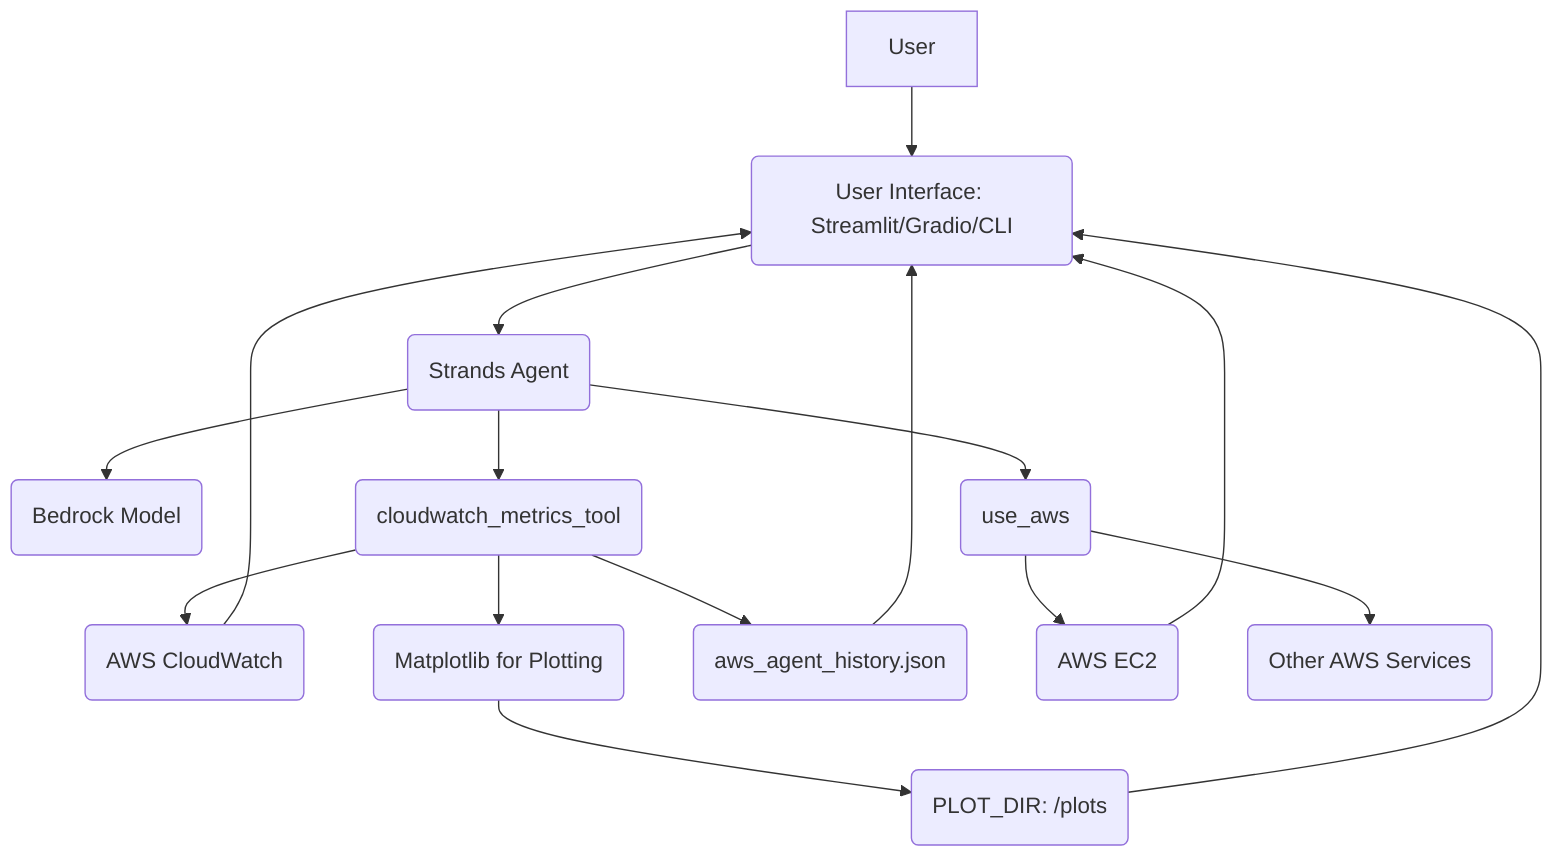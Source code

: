 graph TD
    User --> UI(User Interface: Streamlit/Gradio/CLI)
    UI --> Agent(Strands Agent)
    Agent --> LLM(Bedrock Model)
    Agent --> Tool1(cloudwatch_metrics_tool)
    Agent --> Tool2(use_aws)

    Tool1 --> AWS_CW(AWS CloudWatch)
    Tool1 --> Matplotlib(Matplotlib for Plotting)
    Matplotlib --> PlotDir(PLOT_DIR: /plots)
    Tool1 --> HistoryFile(aws_agent_history.json)

    Tool2 --> AWS_EC2(AWS EC2)
    Tool2 --> AWS_Other(Other AWS Services)

    AWS_CW --> UI
    AWS_EC2 --> UI
    PlotDir --> UI
    HistoryFile --> UI